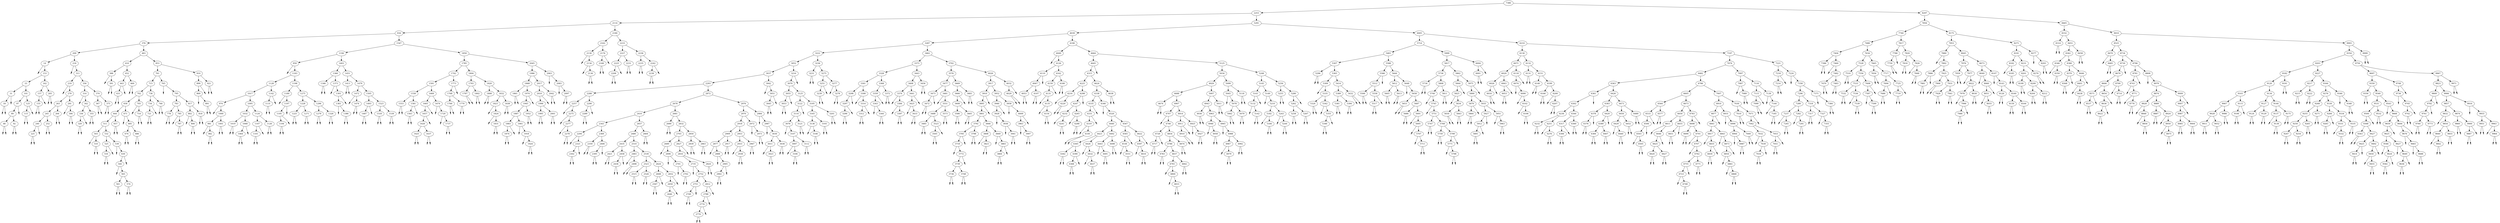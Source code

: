 digraph G {
	graph [ordering="out"];
	"7386" -> "2253"
	"7386" -> "8297"
	"2253" -> "2114"
	"2253" -> "5291"
	"2114" -> "934"
	"2114" -> "2180"
	"934" -> "376"
	"934" -> "1547"
	"376" -> "209"
	"376" -> "483"
	"209" -> "14"
	"209" -> "218"
	null0 [shape="point"]
	"14" -> null0
	"14" -> "153"
	"153" -> "33"
	"153" -> "162"
	"33" -> "31"
	"33" -> "101"
	"31" -> "18"
	null1 [shape="point"]
	"31" -> null1
	null2 [shape="point"]
	"18" -> null2
	null3 [shape="point"]
	"18" -> null3
	"101" -> "97"
	"101" -> "125"
	"97" -> "89"
	null4 [shape="point"]
	"97" -> null4
	"89" -> "48"
	"89" -> "92"
	null5 [shape="point"]
	"48" -> null5
	null6 [shape="point"]
	"48" -> null6
	null7 [shape="point"]
	"92" -> null7
	null8 [shape="point"]
	"92" -> null8
	"125" -> "115"
	null9 [shape="point"]
	"125" -> null9
	null10 [shape="point"]
	"115" -> null10
	null11 [shape="point"]
	"115" -> null11
	"162" -> "157"
	"162" -> "205"
	"157" -> "155"
	null12 [shape="point"]
	"157" -> null12
	null13 [shape="point"]
	"155" -> null13
	null14 [shape="point"]
	"155" -> null14
	null15 [shape="point"]
	"205" -> null15
	null16 [shape="point"]
	"205" -> null16
	null17 [shape="point"]
	"218" -> null17
	"218" -> "311"
	"311" -> "219"
	"311" -> "356"
	null18 [shape="point"]
	"219" -> null18
	"219" -> "279"
	"279" -> "263"
	"279" -> "291"
	"263" -> "245"
	"263" -> "264"
	"245" -> "240"
	"245" -> "252"
	"240" -> "225"
	null19 [shape="point"]
	"240" -> null19
	null20 [shape="point"]
	"225" -> null20
	null21 [shape="point"]
	"225" -> null21
	null22 [shape="point"]
	"252" -> null22
	null23 [shape="point"]
	"252" -> null23
	null24 [shape="point"]
	"264" -> null24
	null25 [shape="point"]
	"264" -> null25
	null26 [shape="point"]
	"291" -> null26
	"291" -> "306"
	null27 [shape="point"]
	"306" -> null27
	null28 [shape="point"]
	"306" -> null28
	"356" -> "314"
	"356" -> "374"
	null29 [shape="point"]
	"314" -> null29
	"314" -> "342"
	"342" -> "336"
	"342" -> "355"
	"336" -> "329"
	null30 [shape="point"]
	"336" -> null30
	null31 [shape="point"]
	"329" -> null31
	null32 [shape="point"]
	"329" -> null32
	null33 [shape="point"]
	"355" -> null33
	null34 [shape="point"]
	"355" -> null34
	"374" -> "367"
	"374" -> "375"
	null35 [shape="point"]
	"367" -> null35
	null36 [shape="point"]
	"367" -> null36
	null37 [shape="point"]
	"375" -> null37
	null38 [shape="point"]
	"375" -> null38
	"483" -> "410"
	"483" -> "853"
	"410" -> "388"
	"410" -> "452"
	null39 [shape="point"]
	"388" -> null39
	"388" -> "391"
	null40 [shape="point"]
	"391" -> null40
	null41 [shape="point"]
	"391" -> null41
	"452" -> "443"
	"452" -> "469"
	"443" -> "431"
	null42 [shape="point"]
	"443" -> null42
	null43 [shape="point"]
	"431" -> null43
	null44 [shape="point"]
	"431" -> null44
	null45 [shape="point"]
	"469" -> null45
	null46 [shape="point"]
	"469" -> null46
	"853" -> "761"
	"853" -> "910"
	"761" -> "715"
	"761" -> "765"
	"715" -> "702"
	"715" -> "736"
	"702" -> "658"
	"702" -> "705"
	"658" -> "644"
	"658" -> "671"
	"644" -> "511"
	"644" -> "657"
	"511" -> "503"
	"511" -> "532"
	null47 [shape="point"]
	"503" -> null47
	"503" -> "510"
	null48 [shape="point"]
	"510" -> null48
	null49 [shape="point"]
	"510" -> null49
	"532" -> "525"
	"532" -> "539"
	"525" -> "516"
	null50 [shape="point"]
	"525" -> null50
	null51 [shape="point"]
	"516" -> null51
	null52 [shape="point"]
	"516" -> null52
	null53 [shape="point"]
	"539" -> null53
	"539" -> "630"
	"630" -> "544"
	null54 [shape="point"]
	"630" -> null54
	null55 [shape="point"]
	"544" -> null55
	"544" -> "565"
	"565" -> "561"
	"565" -> "574"
	null56 [shape="point"]
	"561" -> null56
	null57 [shape="point"]
	"561" -> null57
	null58 [shape="point"]
	"574" -> null58
	null59 [shape="point"]
	"574" -> null59
	null60 [shape="point"]
	"657" -> null60
	null61 [shape="point"]
	"657" -> null61
	null62 [shape="point"]
	"671" -> null62
	"671" -> "685"
	"685" -> "674"
	"685" -> "686"
	null63 [shape="point"]
	"674" -> null63
	null64 [shape="point"]
	"674" -> null64
	null65 [shape="point"]
	"686" -> null65
	null66 [shape="point"]
	"686" -> null66
	null67 [shape="point"]
	"705" -> null67
	"705" -> "714"
	null68 [shape="point"]
	"714" -> null68
	null69 [shape="point"]
	"714" -> null69
	"736" -> "734"
	"736" -> "746"
	"734" -> "721"
	null70 [shape="point"]
	"734" -> null70
	null71 [shape="point"]
	"721" -> null71
	null72 [shape="point"]
	"721" -> null72
	null73 [shape="point"]
	"746" -> null73
	null74 [shape="point"]
	"746" -> null74
	null75 [shape="point"]
	"765" -> null75
	"765" -> "795"
	"795" -> "783"
	"795" -> "817"
	"783" -> "778"
	"783" -> "785"
	null76 [shape="point"]
	"778" -> null76
	null77 [shape="point"]
	"778" -> null77
	null78 [shape="point"]
	"785" -> null78
	"785" -> "787"
	null79 [shape="point"]
	"787" -> null79
	null80 [shape="point"]
	"787" -> null80
	"817" -> "802"
	"817" -> "818"
	null81 [shape="point"]
	"802" -> null81
	"802" -> "806"
	null82 [shape="point"]
	"806" -> null82
	null83 [shape="point"]
	"806" -> null83
	null84 [shape="point"]
	"818" -> null84
	null85 [shape="point"]
	"818" -> null85
	"910" -> "899"
	"910" -> "921"
	"899" -> "869"
	null86 [shape="point"]
	"899" -> null86
	null87 [shape="point"]
	"869" -> null87
	"869" -> "891"
	null88 [shape="point"]
	"891" -> null88
	null89 [shape="point"]
	"891" -> null89
	null90 [shape="point"]
	"921" -> null90
	null91 [shape="point"]
	"921" -> null91
	"1547" -> "1336"
	"1547" -> "1850"
	"1336" -> "959"
	"1336" -> "1403"
	null92 [shape="point"]
	"959" -> null92
	"959" -> "1183"
	"1183" -> "1128"
	"1183" -> "1198"
	"1128" -> "1017"
	"1128" -> "1142"
	"1017" -> "974"
	"1017" -> "1095"
	null93 [shape="point"]
	"974" -> null93
	"974" -> "1000"
	"1000" -> "981"
	"1000" -> "1001"
	null94 [shape="point"]
	"981" -> null94
	"981" -> "982"
	null95 [shape="point"]
	"982" -> null95
	null96 [shape="point"]
	"982" -> null96
	null97 [shape="point"]
	"1001" -> null97
	null98 [shape="point"]
	"1001" -> null98
	"1095" -> "1032"
	"1095" -> "1124"
	"1032" -> "1019"
	"1032" -> "1068"
	null99 [shape="point"]
	"1019" -> null99
	null100 [shape="point"]
	"1019" -> null100
	"1068" -> "1064"
	null101 [shape="point"]
	"1068" -> null101
	null102 [shape="point"]
	"1064" -> null102
	null103 [shape="point"]
	"1064" -> null103
	"1124" -> "1107"
	"1124" -> "1126"
	"1107" -> "1101"
	null104 [shape="point"]
	"1107" -> null104
	null105 [shape="point"]
	"1101" -> null105
	null106 [shape="point"]
	"1101" -> null106
	null107 [shape="point"]
	"1126" -> null107
	null108 [shape="point"]
	"1126" -> null108
	"1142" -> "1131"
	null109 [shape="point"]
	"1142" -> null109
	null110 [shape="point"]
	"1131" -> null110
	null111 [shape="point"]
	"1131" -> null111
	"1198" -> "1189"
	"1198" -> "1275"
	null112 [shape="point"]
	"1189" -> null112
	"1189" -> "1197"
	"1197" -> "1195"
	null113 [shape="point"]
	"1197" -> null113
	"1195" -> "1194"
	null114 [shape="point"]
	"1195" -> null114
	null115 [shape="point"]
	"1194" -> null115
	null116 [shape="point"]
	"1194" -> null116
	"1275" -> "1228"
	"1275" -> "1296"
	"1228" -> "1225"
	"1228" -> "1271"
	null117 [shape="point"]
	"1225" -> null117
	null118 [shape="point"]
	"1225" -> null118
	null119 [shape="point"]
	"1271" -> null119
	null120 [shape="point"]
	"1271" -> null120
	"1296" -> "1279"
	"1296" -> "1326"
	null121 [shape="point"]
	"1279" -> null121
	null122 [shape="point"]
	"1279" -> null122
	null123 [shape="point"]
	"1326" -> null123
	null124 [shape="point"]
	"1326" -> null124
	"1403" -> "1366"
	"1403" -> "1451"
	"1366" -> "1346"
	"1366" -> "1373"
	null125 [shape="point"]
	"1346" -> null125
	null126 [shape="point"]
	"1346" -> null126
	null127 [shape="point"]
	"1373" -> null127
	"1373" -> "1393"
	"1393" -> "1383"
	null128 [shape="point"]
	"1393" -> null128
	null129 [shape="point"]
	"1383" -> null129
	"1383" -> "1386"
	null130 [shape="point"]
	"1386" -> null130
	null131 [shape="point"]
	"1386" -> null131
	"1451" -> "1413"
	"1451" -> "1479"
	null132 [shape="point"]
	"1413" -> null132
	null133 [shape="point"]
	"1413" -> null133
	"1479" -> "1472"
	"1479" -> "1505"
	null134 [shape="point"]
	"1472" -> null134
	"1472" -> "1474"
	null135 [shape="point"]
	"1474" -> null135
	null136 [shape="point"]
	"1474" -> null136
	"1505" -> "1493"
	"1505" -> "1523"
	"1493" -> "1487"
	null137 [shape="point"]
	"1493" -> null137
	null138 [shape="point"]
	"1487" -> null138
	null139 [shape="point"]
	"1487" -> null139
	"1523" -> "1518"
	"1523" -> "1539"
	null140 [shape="point"]
	"1518" -> null140
	null141 [shape="point"]
	"1518" -> null141
	null142 [shape="point"]
	"1539" -> null142
	null143 [shape="point"]
	"1539" -> null143
	"1850" -> "1785"
	"1850" -> "2045"
	"1785" -> "1742"
	"1785" -> "1804"
	"1742" -> "1591"
	"1742" -> "1773"
	"1591" -> "1558"
	"1591" -> "1669"
	"1558" -> "1553"
	"1558" -> "1581"
	null144 [shape="point"]
	"1553" -> null144
	null145 [shape="point"]
	"1553" -> null145
	"1581" -> "1563"
	null146 [shape="point"]
	"1581" -> null146
	null147 [shape="point"]
	"1563" -> null147
	null148 [shape="point"]
	"1563" -> null148
	"1669" -> "1665"
	"1669" -> "1674"
	"1665" -> "1657"
	null149 [shape="point"]
	"1665" -> null149
	"1657" -> "1626"
	null150 [shape="point"]
	"1657" -> null150
	"1626" -> "1625"
	"1626" -> "1637"
	null151 [shape="point"]
	"1625" -> null151
	null152 [shape="point"]
	"1625" -> null152
	null153 [shape="point"]
	"1637" -> null153
	null154 [shape="point"]
	"1637" -> null154
	null155 [shape="point"]
	"1674" -> null155
	"1674" -> "1720"
	null156 [shape="point"]
	"1720" -> null156
	"1720" -> "1737"
	null157 [shape="point"]
	"1737" -> null157
	null158 [shape="point"]
	"1737" -> null158
	"1773" -> "1768"
	null159 [shape="point"]
	"1773" -> null159
	"1768" -> "1766"
	"1768" -> "1770"
	null160 [shape="point"]
	"1766" -> null160
	null161 [shape="point"]
	"1766" -> null161
	null162 [shape="point"]
	"1770" -> null162
	null163 [shape="point"]
	"1770" -> null163
	"1804" -> "1793"
	"1804" -> "1820"
	"1793" -> "1787"
	"1793" -> "1802"
	null164 [shape="point"]
	"1787" -> null164
	null165 [shape="point"]
	"1787" -> null165
	null166 [shape="point"]
	"1802" -> null166
	null167 [shape="point"]
	"1802" -> null167
	"1820" -> "1808"
	"1820" -> "1832"
	null168 [shape="point"]
	"1808" -> null168
	null169 [shape="point"]
	"1808" -> null169
	"1832" -> "1823"
	"1832" -> "1838"
	null170 [shape="point"]
	"1823" -> null170
	"1823" -> "1824"
	null171 [shape="point"]
	"1824" -> null171
	"1824" -> "1831"
	null172 [shape="point"]
	"1831" -> null172
	null173 [shape="point"]
	"1831" -> null173
	null174 [shape="point"]
	"1838" -> null174
	null175 [shape="point"]
	"1838" -> null175
	"2045" -> "1986"
	"2045" -> "2063"
	"1986" -> "1868"
	"1986" -> "2017"
	"1868" -> "1861"
	"1868" -> "1974"
	null176 [shape="point"]
	"1861" -> null176
	null177 [shape="point"]
	"1861" -> null177
	"1974" -> "1945"
	null178 [shape="point"]
	"1974" -> null178
	"1945" -> "1887"
	"1945" -> "1952"
	"1887" -> "1883"
	"1887" -> "1901"
	"1883" -> "1874"
	null179 [shape="point"]
	"1883" -> null179
	null180 [shape="point"]
	"1874" -> null180
	null181 [shape="point"]
	"1874" -> null181
	null182 [shape="point"]
	"1901" -> null182
	"1901" -> "1918"
	null183 [shape="point"]
	"1918" -> null183
	"1918" -> "1924"
	null184 [shape="point"]
	"1924" -> null184
	null185 [shape="point"]
	"1924" -> null185
	null186 [shape="point"]
	"1952" -> null186
	null187 [shape="point"]
	"1952" -> null187
	"2017" -> "2010"
	"2017" -> "2042"
	"2010" -> "1996"
	null188 [shape="point"]
	"2010" -> null188
	"1996" -> "1995"
	"1996" -> "2001"
	null189 [shape="point"]
	"1995" -> null189
	null190 [shape="point"]
	"1995" -> null190
	null191 [shape="point"]
	"2001" -> null191
	null192 [shape="point"]
	"2001" -> null192
	null193 [shape="point"]
	"2042" -> null193
	null194 [shape="point"]
	"2042" -> null194
	null195 [shape="point"]
	"2063" -> null195
	"2063" -> "2083"
	null196 [shape="point"]
	"2083" -> null196
	"2083" -> "2097"
	null197 [shape="point"]
	"2097" -> null197
	null198 [shape="point"]
	"2097" -> null198
	"2180" -> "2162"
	"2180" -> "2233"
	"2162" -> "2130"
	"2162" -> "2176"
	null199 [shape="point"]
	"2130" -> null199
	"2130" -> "2134"
	null200 [shape="point"]
	"2134" -> null200
	"2134" -> "2136"
	null201 [shape="point"]
	"2136" -> null201
	null202 [shape="point"]
	"2136" -> null202
	"2176" -> "2168"
	null203 [shape="point"]
	"2176" -> null203
	null204 [shape="point"]
	"2168" -> null204
	null205 [shape="point"]
	"2168" -> null205
	"2233" -> "2227"
	"2233" -> "2236"
	"2227" -> "2225"
	"2227" -> "2231"
	"2225" -> "2208"
	null206 [shape="point"]
	"2225" -> null206
	null207 [shape="point"]
	"2208" -> null207
	null208 [shape="point"]
	"2208" -> null208
	null209 [shape="point"]
	"2231" -> null209
	null210 [shape="point"]
	"2231" -> null210
	"2236" -> "2235"
	"2236" -> "2242"
	null211 [shape="point"]
	"2235" -> null211
	null212 [shape="point"]
	"2235" -> null212
	"2242" -> "2238"
	null213 [shape="point"]
	"2242" -> null213
	null214 [shape="point"]
	"2238" -> null214
	null215 [shape="point"]
	"2238" -> null215
	"5291" -> "4039"
	"5291" -> "6005"
	"4039" -> "3287"
	"4039" -> "4190"
	"3287" -> "3222"
	"3287" -> "3462"
	"3222" -> "3052"
	"3222" -> "3236"
	"3052" -> "3037"
	"3052" -> "3216"
	"3037" -> "2293"
	"3037" -> "3042"
	"2293" -> "2288"
	"2293" -> "2872"
	"2288" -> "2257"
	"2288" -> "2290"
	null216 [shape="point"]
	"2257" -> null216
	"2257" -> "2275"
	null217 [shape="point"]
	"2275" -> null217
	"2275" -> "2277"
	null218 [shape="point"]
	"2277" -> null218
	"2277" -> "2278"
	null219 [shape="point"]
	"2278" -> null219
	null220 [shape="point"]
	"2278" -> null220
	"2290" -> "2289"
	null221 [shape="point"]
	"2290" -> null221
	null222 [shape="point"]
	"2289" -> null222
	null223 [shape="point"]
	"2289" -> null223
	"2872" -> "2678"
	"2872" -> "2976"
	"2678" -> "2410"
	"2678" -> "2681"
	"2410" -> "2343"
	"2410" -> "2657"
	"2343" -> "2294"
	"2343" -> "2369"
	null224 [shape="point"]
	"2294" -> null224
	"2294" -> "2321"
	"2321" -> "2302"
	null225 [shape="point"]
	"2321" -> null225
	null226 [shape="point"]
	"2302" -> null226
	null227 [shape="point"]
	"2302" -> null227
	"2369" -> "2359"
	"2369" -> "2406"
	null228 [shape="point"]
	"2359" -> null228
	null229 [shape="point"]
	"2359" -> null229
	"2406" -> "2395"
	null230 [shape="point"]
	"2406" -> null230
	null231 [shape="point"]
	"2395" -> null231
	null232 [shape="point"]
	"2395" -> null232
	"2657" -> "2480"
	"2657" -> "2664"
	"2480" -> "2435"
	"2480" -> "2510"
	"2435" -> "2421"
	"2435" -> "2458"
	null233 [shape="point"]
	"2421" -> null233
	null234 [shape="point"]
	"2421" -> null234
	"2458" -> "2436"
	null235 [shape="point"]
	"2458" -> null235
	null236 [shape="point"]
	"2436" -> null236
	null237 [shape="point"]
	"2436" -> null237
	"2510" -> "2483"
	"2510" -> "2530"
	null238 [shape="point"]
	"2483" -> null238
	"2483" -> "2498"
	null239 [shape="point"]
	"2498" -> null239
	null240 [shape="point"]
	"2498" -> null240
	"2530" -> "2523"
	"2530" -> "2624"
	"2523" -> "2515"
	"2523" -> "2526"
	null241 [shape="point"]
	"2515" -> null241
	null242 [shape="point"]
	"2515" -> null242
	null243 [shape="point"]
	"2526" -> null243
	null244 [shape="point"]
	"2526" -> null244
	"2624" -> "2608"
	"2624" -> "2652"
	"2608" -> "2567"
	null245 [shape="point"]
	"2608" -> null245
	null246 [shape="point"]
	"2567" -> null246
	null247 [shape="point"]
	"2567" -> null247
	"2652" -> "2650"
	null248 [shape="point"]
	"2652" -> null248
	"2650" -> "2646"
	null249 [shape="point"]
	"2650" -> null249
	null250 [shape="point"]
	"2646" -> null250
	null251 [shape="point"]
	"2646" -> null251
	null252 [shape="point"]
	"2664" -> null252
	null253 [shape="point"]
	"2664" -> null253
	"2681" -> "2680"
	"2681" -> "2832"
	null254 [shape="point"]
	"2680" -> null254
	null255 [shape="point"]
	"2680" -> null255
	"2832" -> "2703"
	"2832" -> "2850"
	"2703" -> "2689"
	"2703" -> "2827"
	null256 [shape="point"]
	"2689" -> null256
	"2689" -> "2696"
	null257 [shape="point"]
	"2696" -> null257
	"2696" -> "2701"
	null258 [shape="point"]
	"2701" -> null258
	"2701" -> "2702"
	null259 [shape="point"]
	"2702" -> null259
	null260 [shape="point"]
	"2702" -> null260
	"2827" -> "2816"
	null261 [shape="point"]
	"2827" -> null261
	"2816" -> "2735"
	"2816" -> "2824"
	null262 [shape="point"]
	"2735" -> null262
	"2735" -> "2752"
	"2752" -> "2751"
	"2752" -> "2812"
	"2751" -> "2749"
	null263 [shape="point"]
	"2751" -> null263
	null264 [shape="point"]
	"2749" -> null264
	null265 [shape="point"]
	"2749" -> null265
	"2812" -> "2788"
	null266 [shape="point"]
	"2812" -> null266
	"2788" -> "2774"
	null267 [shape="point"]
	"2788" -> null267
	"2774" -> "2770"
	null268 [shape="point"]
	"2774" -> null268
	null269 [shape="point"]
	"2770" -> null269
	null270 [shape="point"]
	"2770" -> null270
	null271 [shape="point"]
	"2824" -> null271
	null272 [shape="point"]
	"2824" -> null272
	"2850" -> "2839"
	"2850" -> "2863"
	null273 [shape="point"]
	"2839" -> null273
	null274 [shape="point"]
	"2839" -> null274
	null275 [shape="point"]
	"2863" -> null275
	null276 [shape="point"]
	"2863" -> null276
	"2976" -> "2970"
	"2976" -> "2984"
	"2970" -> "2918"
	"2970" -> "2972"
	"2918" -> "2909"
	"2918" -> "2953"
	"2909" -> "2877"
	"2909" -> "2917"
	null277 [shape="point"]
	"2877" -> null277
	"2877" -> "2888"
	null278 [shape="point"]
	"2888" -> null278
	"2888" -> "2905"
	"2905" -> "2902"
	null279 [shape="point"]
	"2905" -> null279
	null280 [shape="point"]
	"2902" -> null280
	null281 [shape="point"]
	"2902" -> null281
	null282 [shape="point"]
	"2917" -> null282
	null283 [shape="point"]
	"2917" -> null283
	"2953" -> "2933"
	"2953" -> "2967"
	null284 [shape="point"]
	"2933" -> null284
	"2933" -> "2938"
	null285 [shape="point"]
	"2938" -> null285
	null286 [shape="point"]
	"2938" -> null286
	null287 [shape="point"]
	"2967" -> null287
	null288 [shape="point"]
	"2967" -> null288
	null289 [shape="point"]
	"2972" -> null289
	"2972" -> "2973"
	null290 [shape="point"]
	"2973" -> null290
	null291 [shape="point"]
	"2973" -> null291
	null292 [shape="point"]
	"2984" -> null292
	"2984" -> "2987"
	null293 [shape="point"]
	"2987" -> null293
	"2987" -> "3030"
	"3030" -> "3011"
	"3030" -> "3036"
	null294 [shape="point"]
	"3011" -> null294
	"3011" -> "3023"
	null295 [shape="point"]
	"3023" -> null295
	null296 [shape="point"]
	"3023" -> null296
	null297 [shape="point"]
	"3036" -> null297
	null298 [shape="point"]
	"3036" -> null298
	null299 [shape="point"]
	"3042" -> null299
	"3042" -> "3051"
	"3051" -> "3045"
	null300 [shape="point"]
	"3051" -> null300
	null301 [shape="point"]
	"3045" -> null301
	null302 [shape="point"]
	"3045" -> null302
	"3216" -> "3070"
	null303 [shape="point"]
	"3216" -> null303
	"3070" -> "3055"
	"3070" -> "3125"
	"3055" -> "3053"
	null304 [shape="point"]
	"3055" -> null304
	null305 [shape="point"]
	"3053" -> null305
	null306 [shape="point"]
	"3053" -> null306
	"3125" -> "3122"
	"3125" -> "3195"
	"3122" -> "3114"
	null307 [shape="point"]
	"3122" -> null307
	"3114" -> "3076"
	"3114" -> "3121"
	null308 [shape="point"]
	"3076" -> null308
	"3076" -> "3107"
	"3107" -> "3097"
	"3107" -> "3112"
	null309 [shape="point"]
	"3097" -> null309
	"3097" -> "3106"
	null310 [shape="point"]
	"3106" -> null310
	null311 [shape="point"]
	"3106" -> null311
	null312 [shape="point"]
	"3112" -> null312
	null313 [shape="point"]
	"3112" -> null313
	null314 [shape="point"]
	"3121" -> null314
	null315 [shape="point"]
	"3121" -> null315
	"3195" -> "3165"
	"3195" -> "3201"
	"3165" -> "3136"
	"3165" -> "3193"
	null316 [shape="point"]
	"3136" -> null316
	"3136" -> "3146"
	null317 [shape="point"]
	"3146" -> null317
	null318 [shape="point"]
	"3146" -> null318
	null319 [shape="point"]
	"3193" -> null319
	null320 [shape="point"]
	"3193" -> null320
	null321 [shape="point"]
	"3201" -> null321
	null322 [shape="point"]
	"3201" -> null322
	"3236" -> "3231"
	"3236" -> "3275"
	null323 [shape="point"]
	"3231" -> null323
	null324 [shape="point"]
	"3231" -> null324
	"3275" -> "3251"
	"3275" -> "3277"
	"3251" -> "3239"
	null325 [shape="point"]
	"3251" -> null325
	null326 [shape="point"]
	"3239" -> null326
	null327 [shape="point"]
	"3239" -> null327
	null328 [shape="point"]
	"3277" -> null328
	"3277" -> "3278"
	null329 [shape="point"]
	"3278" -> null329
	null330 [shape="point"]
	"3278" -> null330
	"3462" -> "3373"
	"3462" -> "3702"
	"3373" -> "3328"
	"3373" -> "3443"
	"3328" -> "3301"
	"3328" -> "3368"
	"3301" -> "3298"
	"3301" -> "3308"
	"3298" -> "3297"
	null331 [shape="point"]
	"3298" -> null331
	"3297" -> "3296"
	null332 [shape="point"]
	"3297" -> null332
	null333 [shape="point"]
	"3296" -> null333
	null334 [shape="point"]
	"3296" -> null334
	null335 [shape="point"]
	"3308" -> null335
	"3308" -> "3314"
	"3314" -> "3312"
	null336 [shape="point"]
	"3314" -> null336
	null337 [shape="point"]
	"3312" -> null337
	null338 [shape="point"]
	"3312" -> null338
	"3368" -> "3359"
	"3368" -> "3372"
	"3359" -> "3343"
	null339 [shape="point"]
	"3359" -> null339
	null340 [shape="point"]
	"3343" -> null340
	"3343" -> "3344"
	null341 [shape="point"]
	"3344" -> null341
	null342 [shape="point"]
	"3344" -> null342
	null343 [shape="point"]
	"3372" -> null343
	null344 [shape="point"]
	"3372" -> null344
	"3443" -> "3408"
	"3443" -> "3456"
	"3408" -> "3374"
	"3408" -> "3441"
	null345 [shape="point"]
	"3374" -> null345
	"3374" -> "3384"
	null346 [shape="point"]
	"3384" -> null346
	"3384" -> "3397"
	null347 [shape="point"]
	"3397" -> null347
	null348 [shape="point"]
	"3397" -> null348
	"3441" -> "3425"
	null349 [shape="point"]
	"3441" -> null349
	null350 [shape="point"]
	"3425" -> null350
	"3425" -> "3433"
	null351 [shape="point"]
	"3433" -> null351
	null352 [shape="point"]
	"3433" -> null352
	null353 [shape="point"]
	"3456" -> null353
	null354 [shape="point"]
	"3456" -> null354
	"3702" -> "3576"
	"3702" -> "4026"
	"3576" -> "3477"
	"3576" -> "3669"
	"3477" -> "3473"
	"3477" -> "3481"
	"3473" -> "3472"
	null355 [shape="point"]
	"3473" -> null355
	null356 [shape="point"]
	"3472" -> null356
	null357 [shape="point"]
	"3472" -> null357
	null358 [shape="point"]
	"3481" -> null358
	"3481" -> "3551"
	"3551" -> "3488"
	"3551" -> "3573"
	"3488" -> "3485"
	"3488" -> "3523"
	null359 [shape="point"]
	"3485" -> null359
	null360 [shape="point"]
	"3485" -> null360
	"3523" -> "3505"
	null361 [shape="point"]
	"3523" -> null361
	null362 [shape="point"]
	"3505" -> null362
	null363 [shape="point"]
	"3505" -> null363
	null364 [shape="point"]
	"3573" -> null364
	null365 [shape="point"]
	"3573" -> null365
	"3669" -> "3666"
	"3669" -> "3683"
	"3666" -> "3608"
	null366 [shape="point"]
	"3666" -> null366
	"3608" -> "3586"
	"3608" -> "3665"
	null367 [shape="point"]
	"3586" -> null367
	null368 [shape="point"]
	"3586" -> null368
	null369 [shape="point"]
	"3665" -> null369
	null370 [shape="point"]
	"3665" -> null370
	null371 [shape="point"]
	"3683" -> null371
	null372 [shape="point"]
	"3683" -> null372
	"4026" -> "3917"
	"4026" -> "4032"
	"3917" -> "3910"
	"3917" -> "3952"
	"3910" -> "3895"
	null373 [shape="point"]
	"3910" -> null373
	"3895" -> "3801"
	null374 [shape="point"]
	"3895" -> null374
	"3801" -> "3792"
	"3801" -> "3846"
	"3792" -> "3785"
	"3792" -> "3798"
	"3785" -> "3718"
	null375 [shape="point"]
	"3785" -> null375
	null376 [shape="point"]
	"3718" -> null376
	"3718" -> "3772"
	"3772" -> "3739"
	null377 [shape="point"]
	"3772" -> null377
	"3739" -> "3736"
	"3739" -> "3748"
	null378 [shape="point"]
	"3736" -> null378
	null379 [shape="point"]
	"3736" -> null379
	null380 [shape="point"]
	"3748" -> null380
	null381 [shape="point"]
	"3748" -> null381
	null382 [shape="point"]
	"3798" -> null382
	null383 [shape="point"]
	"3798" -> null383
	"3846" -> "3808"
	"3846" -> "3849"
	null384 [shape="point"]
	"3808" -> null384
	"3808" -> "3823"
	null385 [shape="point"]
	"3823" -> null385
	null386 [shape="point"]
	"3823" -> null386
	null387 [shape="point"]
	"3849" -> null387
	"3849" -> "3883"
	"3883" -> "3864"
	null388 [shape="point"]
	"3883" -> null388
	null389 [shape="point"]
	"3864" -> null389
	null390 [shape="point"]
	"3864" -> null390
	"3952" -> "3946"
	"3952" -> "3958"
	"3946" -> "3928"
	null391 [shape="point"]
	"3946" -> null391
	null392 [shape="point"]
	"3928" -> null392
	"3928" -> "3936"
	null393 [shape="point"]
	"3936" -> null393
	"3936" -> "3941"
	null394 [shape="point"]
	"3941" -> null394
	null395 [shape="point"]
	"3941" -> null395
	null396 [shape="point"]
	"3958" -> null396
	"3958" -> "4009"
	"4009" -> "3963"
	null397 [shape="point"]
	"4009" -> null397
	null398 [shape="point"]
	"3963" -> null398
	"3963" -> "3997"
	null399 [shape="point"]
	"3997" -> null399
	null400 [shape="point"]
	"3997" -> null400
	"4032" -> "4029"
	null401 [shape="point"]
	"4032" -> null401
	null402 [shape="point"]
	"4029" -> null402
	null403 [shape="point"]
	"4029" -> null403
	"4190" -> "4049"
	"4190" -> "4664"
	null404 [shape="point"]
	"4049" -> null404
	"4049" -> "4126"
	"4126" -> "4110"
	"4126" -> "4162"
	"4110" -> "4067"
	null405 [shape="point"]
	"4110" -> null405
	"4067" -> "4053"
	"4067" -> "4107"
	null406 [shape="point"]
	"4053" -> null406
	null407 [shape="point"]
	"4053" -> null407
	null408 [shape="point"]
	"4107" -> null408
	null409 [shape="point"]
	"4107" -> null409
	"4162" -> "4159"
	"4162" -> "4180"
	"4159" -> "4131"
	null410 [shape="point"]
	"4159" -> null410
	null411 [shape="point"]
	"4131" -> null411
	"4131" -> "4135"
	null412 [shape="point"]
	"4135" -> null412
	"4135" -> "4154"
	null413 [shape="point"]
	"4154" -> null413
	null414 [shape="point"]
	"4154" -> null414
	null415 [shape="point"]
	"4180" -> null415
	null416 [shape="point"]
	"4180" -> null416
	"4664" -> "4645"
	"4664" -> "5125"
	"4645" -> "4315"
	null417 [shape="point"]
	"4645" -> null417
	"4315" -> "4225"
	"4315" -> "4624"
	"4225" -> "4216"
	"4225" -> "4298"
	null418 [shape="point"]
	"4216" -> null418
	"4216" -> "4220"
	null419 [shape="point"]
	"4220" -> null419
	null420 [shape="point"]
	"4220" -> null420
	"4298" -> "4247"
	null421 [shape="point"]
	"4298" -> null421
	"4247" -> "4232"
	"4247" -> "4265"
	null422 [shape="point"]
	"4232" -> null422
	"4232" -> "4241"
	null423 [shape="point"]
	"4241" -> null423
	null424 [shape="point"]
	"4241" -> null424
	null425 [shape="point"]
	"4265" -> null425
	"4265" -> "4288"
	null426 [shape="point"]
	"4288" -> null426
	null427 [shape="point"]
	"4288" -> null427
	"4624" -> "4338"
	"4624" -> "4638"
	"4338" -> "4335"
	"4338" -> "4346"
	"4335" -> "4331"
	null428 [shape="point"]
	"4335" -> null428
	"4331" -> "4319"
	null429 [shape="point"]
	"4331" -> null429
	null430 [shape="point"]
	"4319" -> null430
	"4319" -> "4330"
	null431 [shape="point"]
	"4330" -> null431
	null432 [shape="point"]
	"4330" -> null432
	null433 [shape="point"]
	"4346" -> null433
	"4346" -> "4520"
	"4520" -> "4440"
	"4520" -> "4567"
	"4440" -> "4423"
	"4440" -> "4492"
	"4423" -> "4365"
	"4423" -> "4426"
	"4365" -> "4362"
	"4365" -> "4390"
	null434 [shape="point"]
	"4362" -> null434
	null435 [shape="point"]
	"4362" -> null435
	"4390" -> "4368"
	null436 [shape="point"]
	"4390" -> null436
	null437 [shape="point"]
	"4368" -> null437
	null438 [shape="point"]
	"4368" -> null438
	null439 [shape="point"]
	"4426" -> null439
	"4426" -> "4432"
	null440 [shape="point"]
	"4432" -> null440
	"4432" -> "4437"
	null441 [shape="point"]
	"4437" -> null441
	null442 [shape="point"]
	"4437" -> null442
	"4492" -> "4443"
	"4492" -> "4498"
	null443 [shape="point"]
	"4443" -> null443
	"4443" -> "4491"
	null444 [shape="point"]
	"4491" -> null444
	null445 [shape="point"]
	"4491" -> null445
	null446 [shape="point"]
	"4498" -> null446
	null447 [shape="point"]
	"4498" -> null447
	"4567" -> "4565"
	"4567" -> "4622"
	"4565" -> "4538"
	null448 [shape="point"]
	"4565" -> null448
	null449 [shape="point"]
	"4538" -> null449
	"4538" -> "4551"
	null450 [shape="point"]
	"4551" -> null450
	null451 [shape="point"]
	"4551" -> null451
	"4622" -> "4597"
	null452 [shape="point"]
	"4622" -> null452
	null453 [shape="point"]
	"4597" -> null453
	"4597" -> "4616"
	null454 [shape="point"]
	"4616" -> null454
	null455 [shape="point"]
	"4616" -> null455
	null456 [shape="point"]
	"4638" -> null456
	null457 [shape="point"]
	"4638" -> null457
	"5125" -> "5034"
	"5125" -> "5248"
	"5034" -> "4929"
	"5034" -> "5099"
	"4929" -> "4688"
	"4929" -> "5007"
	"4688" -> "4674"
	"4688" -> "4907"
	null458 [shape="point"]
	"4674" -> null458
	null459 [shape="point"]
	"4674" -> null459
	"4907" -> "4707"
	"4907" -> "4914"
	null460 [shape="point"]
	"4707" -> null460
	"4707" -> "4746"
	"4746" -> "4726"
	"4746" -> "4854"
	"4726" -> "4717"
	null461 [shape="point"]
	"4726" -> null461
	null462 [shape="point"]
	"4717" -> null462
	null463 [shape="point"]
	"4717" -> null463
	"4854" -> "4786"
	"4854" -> "4874"
	"4786" -> "4783"
	"4786" -> "4837"
	null464 [shape="point"]
	"4783" -> null464
	null465 [shape="point"]
	"4783" -> null465
	"4837" -> "4793"
	"4837" -> "4842"
	null466 [shape="point"]
	"4793" -> null466
	"4793" -> "4800"
	null467 [shape="point"]
	"4800" -> null467
	"4800" -> "4833"
	null468 [shape="point"]
	"4833" -> null468
	null469 [shape="point"]
	"4833" -> null469
	null470 [shape="point"]
	"4842" -> null470
	null471 [shape="point"]
	"4842" -> null471
	null472 [shape="point"]
	"4874" -> null472
	null473 [shape="point"]
	"4874" -> null473
	"4914" -> "4911"
	"4914" -> "4925"
	"4911" -> "4910"
	null474 [shape="point"]
	"4911" -> null474
	null475 [shape="point"]
	"4910" -> null475
	null476 [shape="point"]
	"4910" -> null476
	null477 [shape="point"]
	"4925" -> null477
	"4925" -> "4927"
	null478 [shape="point"]
	"4927" -> null478
	null479 [shape="point"]
	"4927" -> null479
	"5007" -> "4943"
	"5007" -> "5011"
	"4943" -> "4936"
	"4943" -> "4963"
	null480 [shape="point"]
	"4936" -> null480
	null481 [shape="point"]
	"4936" -> null481
	"4963" -> "4946"
	"4963" -> "4965"
	null482 [shape="point"]
	"4946" -> null482
	"4946" -> "4958"
	null483 [shape="point"]
	"4958" -> null483
	null484 [shape="point"]
	"4958" -> null484
	null485 [shape="point"]
	"4965" -> null485
	"4965" -> "4988"
	"4988" -> "4967"
	"4988" -> "4992"
	null486 [shape="point"]
	"4967" -> null486
	"4967" -> "4979"
	null487 [shape="point"]
	"4979" -> null487
	null488 [shape="point"]
	"4979" -> null488
	null489 [shape="point"]
	"4992" -> null489
	null490 [shape="point"]
	"4992" -> null490
	null491 [shape="point"]
	"5011" -> null491
	null492 [shape="point"]
	"5011" -> null492
	"5099" -> "5045"
	"5099" -> "5118"
	null493 [shape="point"]
	"5045" -> null493
	"5045" -> "5078"
	"5078" -> "5062"
	"5078" -> "5079"
	null494 [shape="point"]
	"5062" -> null494
	null495 [shape="point"]
	"5062" -> null495
	null496 [shape="point"]
	"5079" -> null496
	null497 [shape="point"]
	"5079" -> null497
	null498 [shape="point"]
	"5118" -> null498
	null499 [shape="point"]
	"5118" -> null499
	"5248" -> "5145"
	"5248" -> "5256"
	"5145" -> "5143"
	"5145" -> "5149"
	"5143" -> "5132"
	null500 [shape="point"]
	"5143" -> null500
	null501 [shape="point"]
	"5132" -> null501
	"5132" -> "5142"
	null502 [shape="point"]
	"5142" -> null502
	null503 [shape="point"]
	"5142" -> null503
	null504 [shape="point"]
	"5149" -> null504
	"5149" -> "5210"
	"5210" -> "5182"
	"5210" -> "5243"
	null505 [shape="point"]
	"5182" -> null505
	"5182" -> "5184"
	null506 [shape="point"]
	"5184" -> null506
	null507 [shape="point"]
	"5184" -> null507
	null508 [shape="point"]
	"5243" -> null508
	"5243" -> "5244"
	null509 [shape="point"]
	"5244" -> null509
	null510 [shape="point"]
	"5244" -> null510
	"5256" -> "5255"
	"5256" -> "5280"
	null511 [shape="point"]
	"5255" -> null511
	null512 [shape="point"]
	"5255" -> null512
	"5280" -> "5262"
	null513 [shape="point"]
	"5280" -> null513
	"5262" -> "5258"
	"5262" -> "5267"
	null514 [shape="point"]
	"5258" -> null514
	null515 [shape="point"]
	"5258" -> null515
	null516 [shape="point"]
	"5267" -> null516
	null517 [shape="point"]
	"5267" -> null517
	"6005" -> "5714"
	"6005" -> "6210"
	"5714" -> "5483"
	"5714" -> "5999"
	"5483" -> "5307"
	"5483" -> "5588"
	"5307" -> "5296"
	"5307" -> "5365"
	null518 [shape="point"]
	"5296" -> null518
	null519 [shape="point"]
	"5296" -> null519
	"5365" -> "5309"
	"5365" -> "5414"
	null520 [shape="point"]
	"5309" -> null520
	"5309" -> "5335"
	"5335" -> "5324"
	"5335" -> "5342"
	null521 [shape="point"]
	"5324" -> null521
	null522 [shape="point"]
	"5324" -> null522
	null523 [shape="point"]
	"5342" -> null523
	"5342" -> "5355"
	"5355" -> "5346"
	null524 [shape="point"]
	"5355" -> null524
	null525 [shape="point"]
	"5346" -> null525
	null526 [shape="point"]
	"5346" -> null526
	"5414" -> "5389"
	"5414" -> "5432"
	"5389" -> "5381"
	"5389" -> "5394"
	null527 [shape="point"]
	"5381" -> null527
	null528 [shape="point"]
	"5381" -> null528
	null529 [shape="point"]
	"5394" -> null529
	null530 [shape="point"]
	"5394" -> null530
	null531 [shape="point"]
	"5432" -> null531
	null532 [shape="point"]
	"5432" -> null532
	"5588" -> "5586"
	"5588" -> "5644"
	"5586" -> "5512"
	null533 [shape="point"]
	"5586" -> null533
	"5512" -> "5506"
	"5512" -> "5558"
	null534 [shape="point"]
	"5506" -> null534
	null535 [shape="point"]
	"5506" -> null535
	"5558" -> "5517"
	null536 [shape="point"]
	"5558" -> null536
	null537 [shape="point"]
	"5517" -> null537
	null538 [shape="point"]
	"5517" -> null538
	"5644" -> "5612"
	"5644" -> "5648"
	"5612" -> "5605"
	"5612" -> "5613"
	null539 [shape="point"]
	"5605" -> null539
	null540 [shape="point"]
	"5605" -> null540
	null541 [shape="point"]
	"5613" -> null541
	null542 [shape="point"]
	"5613" -> null542
	null543 [shape="point"]
	"5648" -> null543
	"5648" -> "5658"
	"5658" -> "5653"
	"5658" -> "5687"
	null544 [shape="point"]
	"5653" -> null544
	null545 [shape="point"]
	"5653" -> null545
	"5687" -> "5686"
	"5687" -> "5691"
	null546 [shape="point"]
	"5686" -> null546
	null547 [shape="point"]
	"5686" -> null547
	null548 [shape="point"]
	"5691" -> null548
	"5691" -> "5695"
	null549 [shape="point"]
	"5695" -> null549
	"5695" -> "5707"
	null550 [shape="point"]
	"5707" -> null550
	"5707" -> "5711"
	null551 [shape="point"]
	"5711" -> null551
	null552 [shape="point"]
	"5711" -> null552
	"5999" -> "5817"
	"5999" -> "6004"
	"5817" -> "5736"
	"5817" -> "5862"
	"5736" -> "5734"
	"5736" -> "5808"
	null553 [shape="point"]
	"5734" -> null553
	null554 [shape="point"]
	"5734" -> null554
	"5808" -> "5740"
	"5808" -> "5811"
	null555 [shape="point"]
	"5740" -> null555
	"5740" -> "5745"
	null556 [shape="point"]
	"5745" -> null556
	"5745" -> "5751"
	"5751" -> "5747"
	"5751" -> "5768"
	null557 [shape="point"]
	"5747" -> null557
	null558 [shape="point"]
	"5747" -> null558
	"5768" -> "5759"
	"5768" -> "5799"
	null559 [shape="point"]
	"5759" -> null559
	null560 [shape="point"]
	"5759" -> null560
	"5799" -> "5771"
	null561 [shape="point"]
	"5799" -> null561
	null562 [shape="point"]
	"5771" -> null562
	"5771" -> "5798"
	null563 [shape="point"]
	"5798" -> null563
	null564 [shape="point"]
	"5798" -> null564
	null565 [shape="point"]
	"5811" -> null565
	null566 [shape="point"]
	"5811" -> null566
	"5862" -> "5844"
	"5862" -> "5975"
	"5844" -> "5825"
	null567 [shape="point"]
	"5844" -> null567
	null568 [shape="point"]
	"5825" -> null568
	"5825" -> "5834"
	"5834" -> "5830"
	"5834" -> "5843"
	null569 [shape="point"]
	"5830" -> null569
	null570 [shape="point"]
	"5830" -> null570
	null571 [shape="point"]
	"5843" -> null571
	null572 [shape="point"]
	"5843" -> null572
	"5975" -> "5890"
	null573 [shape="point"]
	"5975" -> null573
	"5890" -> "5879"
	"5890" -> "5935"
	"5879" -> "5864"
	null574 [shape="point"]
	"5879" -> null574
	null575 [shape="point"]
	"5864" -> null575
	null576 [shape="point"]
	"5864" -> null576
	"5935" -> "5927"
	"5935" -> "5951"
	"5927" -> "5912"
	null577 [shape="point"]
	"5927" -> null577
	"5912" -> "5891"
	null578 [shape="point"]
	"5912" -> null578
	null579 [shape="point"]
	"5891" -> null579
	null580 [shape="point"]
	"5891" -> null580
	null581 [shape="point"]
	"5951" -> null581
	"5951" -> "5963"
	null582 [shape="point"]
	"5963" -> null582
	null583 [shape="point"]
	"5963" -> null583
	"6004" -> "6001"
	null584 [shape="point"]
	"6004" -> null584
	null585 [shape="point"]
	"6001" -> null585
	null586 [shape="point"]
	"6001" -> null586
	"6210" -> "6130"
	"6210" -> "7197"
	"6130" -> "6071"
	"6130" -> "6132"
	"6071" -> "6029"
	"6071" -> "6118"
	"6029" -> "6026"
	"6029" -> "6063"
	"6026" -> "6016"
	null587 [shape="point"]
	"6026" -> null587
	null588 [shape="point"]
	"6016" -> null588
	null589 [shape="point"]
	"6016" -> null589
	"6063" -> "6053"
	null590 [shape="point"]
	"6063" -> null590
	null591 [shape="point"]
	"6053" -> null591
	null592 [shape="point"]
	"6053" -> null592
	"6118" -> "6074"
	null593 [shape="point"]
	"6118" -> null593
	null594 [shape="point"]
	"6074" -> null594
	"6074" -> "6090"
	null595 [shape="point"]
	"6090" -> null595
	"6090" -> "6102"
	null596 [shape="point"]
	"6102" -> null596
	"6102" -> "6106"
	null597 [shape="point"]
	"6106" -> null597
	null598 [shape="point"]
	"6106" -> null598
	"6132" -> "6131"
	"6132" -> "6151"
	null599 [shape="point"]
	"6131" -> null599
	null600 [shape="point"]
	"6131" -> null600
	"6151" -> "6140"
	"6151" -> "6199"
	null601 [shape="point"]
	"6140" -> null601
	null602 [shape="point"]
	"6140" -> null602
	"6199" -> "6166"
	"6199" -> "6200"
	null603 [shape="point"]
	"6166" -> null603
	null604 [shape="point"]
	"6166" -> null604
	null605 [shape="point"]
	"6200" -> null605
	"6200" -> "6207"
	null606 [shape="point"]
	"6207" -> null606
	null607 [shape="point"]
	"6207" -> null607
	"7197" -> "7074"
	"7197" -> "7221"
	"7074" -> "6482"
	"7074" -> "7097"
	"6482" -> "6363"
	"6482" -> "6786"
	"6363" -> "6361"
	"6363" -> "6426"
	"6361" -> "6302"
	null608 [shape="point"]
	"6361" -> null608
	"6302" -> "6236"
	"6302" -> "6344"
	"6236" -> "6232"
	"6236" -> "6251"
	null609 [shape="point"]
	"6232" -> null609
	null610 [shape="point"]
	"6232" -> null610
	null611 [shape="point"]
	"6251" -> null611
	"6251" -> "6276"
	null612 [shape="point"]
	"6276" -> null612
	null613 [shape="point"]
	"6276" -> null613
	"6344" -> "6317"
	"6344" -> "6360"
	"6317" -> "6306"
	null614 [shape="point"]
	"6317" -> null614
	null615 [shape="point"]
	"6306" -> null615
	null616 [shape="point"]
	"6306" -> null616
	null617 [shape="point"]
	"6360" -> null617
	null618 [shape="point"]
	"6360" -> null618
	"6426" -> "6383"
	"6426" -> "6473"
	"6383" -> "6378"
	"6383" -> "6420"
	"6378" -> "6376"
	null619 [shape="point"]
	"6378" -> null619
	null620 [shape="point"]
	"6376" -> null620
	null621 [shape="point"]
	"6376" -> null621
	"6420" -> "6389"
	null622 [shape="point"]
	"6420" -> null622
	"6389" -> "6384"
	"6389" -> "6407"
	null623 [shape="point"]
	"6384" -> null623
	null624 [shape="point"]
	"6384" -> null624
	null625 [shape="point"]
	"6407" -> null625
	null626 [shape="point"]
	"6407" -> null626
	"6473" -> "6450"
	"6473" -> "6480"
	"6450" -> "6429"
	"6450" -> "6452"
	null627 [shape="point"]
	"6429" -> null627
	"6429" -> "6440"
	null628 [shape="point"]
	"6440" -> null628
	null629 [shape="point"]
	"6440" -> null629
	null630 [shape="point"]
	"6452" -> null630
	null631 [shape="point"]
	"6452" -> null631
	null632 [shape="point"]
	"6480" -> null632
	null633 [shape="point"]
	"6480" -> null633
	"6786" -> "6605"
	"6786" -> "7007"
	"6605" -> "6564"
	"6605" -> "6673"
	"6564" -> "6533"
	"6564" -> "6577"
	"6533" -> "6506"
	null634 [shape="point"]
	"6533" -> null634
	"6506" -> "6503"
	null635 [shape="point"]
	"6506" -> null635
	null636 [shape="point"]
	"6503" -> null636
	"6503" -> "6505"
	null637 [shape="point"]
	"6505" -> null637
	null638 [shape="point"]
	"6505" -> null638
	null639 [shape="point"]
	"6577" -> null639
	null640 [shape="point"]
	"6577" -> null640
	"6673" -> "6650"
	"6673" -> "6783"
	"6650" -> "6611"
	"6650" -> "6655"
	null641 [shape="point"]
	"6611" -> null641
	"6611" -> "6646"
	"6646" -> "6625"
	null642 [shape="point"]
	"6646" -> null642
	"6625" -> "6620"
	"6625" -> "6627"
	null643 [shape="point"]
	"6620" -> null643
	null644 [shape="point"]
	"6620" -> null644
	null645 [shape="point"]
	"6627" -> null645
	null646 [shape="point"]
	"6627" -> null646
	"6655" -> "6651"
	null647 [shape="point"]
	"6655" -> null647
	null648 [shape="point"]
	"6651" -> null648
	null649 [shape="point"]
	"6651" -> null649
	"6783" -> "6698"
	null650 [shape="point"]
	"6783" -> null650
	"6698" -> "6690"
	"6698" -> "6701"
	null651 [shape="point"]
	"6690" -> null651
	null652 [shape="point"]
	"6690" -> null652
	null653 [shape="point"]
	"6701" -> null653
	"6701" -> "6707"
	null654 [shape="point"]
	"6707" -> null654
	"6707" -> "6762"
	"6762" -> "6755"
	"6762" -> "6771"
	"6755" -> "6723"
	null655 [shape="point"]
	"6755" -> null655
	null656 [shape="point"]
	"6723" -> null656
	"6723" -> "6748"
	null657 [shape="point"]
	"6748" -> null657
	null658 [shape="point"]
	"6748" -> null658
	null659 [shape="point"]
	"6771" -> null659
	null660 [shape="point"]
	"6771" -> null660
	"7007" -> "6910"
	"7007" -> "7030"
	"6910" -> "6877"
	"6910" -> "6931"
	"6877" -> "6841"
	null661 [shape="point"]
	"6877" -> null661
	"6841" -> "6817"
	"6841" -> "6843"
	null662 [shape="point"]
	"6817" -> null662
	"6817" -> "6835"
	"6835" -> "6830"
	null663 [shape="point"]
	"6835" -> null663
	null664 [shape="point"]
	"6830" -> null664
	null665 [shape="point"]
	"6830" -> null665
	null666 [shape="point"]
	"6843" -> null666
	"6843" -> "6873"
	"6873" -> "6854"
	null667 [shape="point"]
	"6873" -> null667
	null668 [shape="point"]
	"6854" -> null668
	"6854" -> "6861"
	null669 [shape="point"]
	"6861" -> null669
	"6861" -> "6868"
	null670 [shape="point"]
	"6868" -> null670
	null671 [shape="point"]
	"6868" -> null671
	null672 [shape="point"]
	"6931" -> null672
	"6931" -> "6996"
	"6996" -> "6944"
	"6996" -> "7000"
	null673 [shape="point"]
	"6944" -> null673
	"6944" -> "6987"
	null674 [shape="point"]
	"6987" -> null674
	null675 [shape="point"]
	"6987" -> null675
	null676 [shape="point"]
	"7000" -> null676
	null677 [shape="point"]
	"7000" -> null677
	"7030" -> "7010"
	"7030" -> "7071"
	null678 [shape="point"]
	"7010" -> null678
	null679 [shape="point"]
	"7010" -> null679
	"7071" -> "7042"
	null680 [shape="point"]
	"7071" -> null680
	"7042" -> "7032"
	"7042" -> "7053"
	null681 [shape="point"]
	"7032" -> null681
	"7032" -> "7039"
	"7039" -> "7034"
	null682 [shape="point"]
	"7039" -> null682
	null683 [shape="point"]
	"7034" -> null683
	null684 [shape="point"]
	"7034" -> null684
	"7053" -> "7051"
	null685 [shape="point"]
	"7053" -> null685
	null686 [shape="point"]
	"7051" -> null686
	null687 [shape="point"]
	"7051" -> null687
	"7097" -> "7087"
	"7097" -> "7116"
	null688 [shape="point"]
	"7087" -> null688
	"7087" -> "7089"
	null689 [shape="point"]
	"7089" -> null689
	null690 [shape="point"]
	"7089" -> null690
	"7116" -> "7115"
	"7116" -> "7139"
	"7115" -> "7099"
	null691 [shape="point"]
	"7115" -> null691
	null692 [shape="point"]
	"7099" -> null692
	null693 [shape="point"]
	"7099" -> null693
	null694 [shape="point"]
	"7139" -> null694
	"7139" -> "7144"
	null695 [shape="point"]
	"7144" -> null695
	"7144" -> "7185"
	null696 [shape="point"]
	"7185" -> null696
	null697 [shape="point"]
	"7185" -> null697
	"7221" -> "7218"
	"7221" -> "7224"
	"7218" -> "7214"
	null698 [shape="point"]
	"7218" -> null698
	null699 [shape="point"]
	"7214" -> null699
	null700 [shape="point"]
	"7214" -> null700
	null701 [shape="point"]
	"7224" -> null701
	"7224" -> "7358"
	"7358" -> "7296"
	"7358" -> "7371"
	"7296" -> "7280"
	"7296" -> "7318"
	"7280" -> "7237"
	"7280" -> "7282"
	null702 [shape="point"]
	"7237" -> null702
	"7237" -> "7245"
	null703 [shape="point"]
	"7245" -> null703
	null704 [shape="point"]
	"7245" -> null704
	null705 [shape="point"]
	"7282" -> null705
	"7282" -> "7291"
	null706 [shape="point"]
	"7291" -> null706
	null707 [shape="point"]
	"7291" -> null707
	"7318" -> "7317"
	"7318" -> "7327"
	null708 [shape="point"]
	"7317" -> null708
	null709 [shape="point"]
	"7317" -> null709
	null710 [shape="point"]
	"7327" -> null710
	"7327" -> "7355"
	null711 [shape="point"]
	"7355" -> null711
	null712 [shape="point"]
	"7355" -> null712
	null713 [shape="point"]
	"7371" -> null713
	"7371" -> "7384"
	null714 [shape="point"]
	"7384" -> null714
	null715 [shape="point"]
	"7384" -> null715
	"8297" -> "7856"
	"8297" -> "8465"
	"7856" -> "7740"
	"7856" -> "8175"
	"7740" -> "7488"
	"7740" -> "7817"
	"7488" -> "7404"
	"7488" -> "7634"
	"7404" -> "7396"
	"7404" -> "7460"
	null716 [shape="point"]
	"7396" -> null716
	null717 [shape="point"]
	"7396" -> null717
	null718 [shape="point"]
	"7460" -> null718
	"7460" -> "7482"
	"7482" -> "7470"
	"7482" -> "7483"
	null719 [shape="point"]
	"7470" -> null719
	null720 [shape="point"]
	"7470" -> null720
	null721 [shape="point"]
	"7483" -> null721
	null722 [shape="point"]
	"7483" -> null722
	"7634" -> "7528"
	"7634" -> "7665"
	"7528" -> "7510"
	"7528" -> "7556"
	null723 [shape="point"]
	"7510" -> null723
	null724 [shape="point"]
	"7510" -> null724
	"7556" -> "7533"
	"7556" -> "7608"
	"7533" -> "7532"
	"7533" -> "7536"
	null725 [shape="point"]
	"7532" -> null725
	null726 [shape="point"]
	"7532" -> null726
	null727 [shape="point"]
	"7536" -> null727
	"7536" -> "7539"
	null728 [shape="point"]
	"7539" -> null728
	null729 [shape="point"]
	"7539" -> null729
	"7608" -> "7587"
	null730 [shape="point"]
	"7608" -> null730
	null731 [shape="point"]
	"7587" -> null731
	"7587" -> "7599"
	null732 [shape="point"]
	"7599" -> null732
	null733 [shape="point"]
	"7599" -> null733
	"7665" -> "7656"
	"7665" -> "7717"
	null734 [shape="point"]
	"7656" -> null734
	null735 [shape="point"]
	"7656" -> null735
	"7717" -> "7694"
	"7717" -> "7725"
	"7694" -> "7686"
	null736 [shape="point"]
	"7694" -> null736
	null737 [shape="point"]
	"7686" -> null737
	null738 [shape="point"]
	"7686" -> null738
	"7725" -> "7719"
	null739 [shape="point"]
	"7725" -> null739
	null740 [shape="point"]
	"7719" -> null740
	null741 [shape="point"]
	"7719" -> null741
	"7817" -> "7786"
	"7817" -> "7820"
	"7786" -> "7750"
	null742 [shape="point"]
	"7786" -> null742
	null743 [shape="point"]
	"7750" -> null743
	null744 [shape="point"]
	"7750" -> null744
	"7820" -> "7818"
	"7820" -> "7826"
	null745 [shape="point"]
	"7818" -> null745
	null746 [shape="point"]
	"7818" -> null746
	null747 [shape="point"]
	"7826" -> null747
	"7826" -> "7848"
	null748 [shape="point"]
	"7848" -> null748
	null749 [shape="point"]
	"7848" -> null749
	"8175" -> "7953"
	"8175" -> "8271"
	"7953" -> "7880"
	"7953" -> "8045"
	null750 [shape="point"]
	"7880" -> null750
	"7880" -> "7892"
	"7892" -> "7886"
	"7892" -> "7925"
	"7886" -> "7881"
	null751 [shape="point"]
	"7886" -> null751
	null752 [shape="point"]
	"7881" -> null752
	null753 [shape="point"]
	"7881" -> null753
	"7925" -> "7906"
	"7925" -> "7931"
	null754 [shape="point"]
	"7906" -> null754
	null755 [shape="point"]
	"7906" -> null755
	"7931" -> "7928"
	"7931" -> "7941"
	null756 [shape="point"]
	"7928" -> null756
	null757 [shape="point"]
	"7928" -> null757
	null758 [shape="point"]
	"7941" -> null758
	null759 [shape="point"]
	"7941" -> null759
	"8045" -> "7976"
	"8045" -> "8073"
	"7976" -> "7959"
	"7976" -> "7977"
	null760 [shape="point"]
	"7959" -> null760
	null761 [shape="point"]
	"7959" -> null761
	null762 [shape="point"]
	"7977" -> null762
	"7977" -> "8022"
	"8022" -> "7978"
	"8022" -> "8030"
	null763 [shape="point"]
	"7978" -> null763
	"7978" -> "7996"
	"7996" -> "7986"
	null764 [shape="point"]
	"7996" -> null764
	null765 [shape="point"]
	"7986" -> null765
	null766 [shape="point"]
	"7986" -> null766
	null767 [shape="point"]
	"8030" -> null767
	null768 [shape="point"]
	"8030" -> null768
	"8073" -> "8049"
	"8073" -> "8107"
	null769 [shape="point"]
	"8049" -> null769
	"8049" -> "8060"
	"8060" -> "8051"
	null770 [shape="point"]
	"8060" -> null770
	null771 [shape="point"]
	"8051" -> null771
	"8051" -> "8055"
	null772 [shape="point"]
	"8055" -> null772
	null773 [shape="point"]
	"8055" -> null773
	null774 [shape="point"]
	"8107" -> null774
	"8107" -> "8143"
	"8143" -> "8126"
	"8143" -> "8160"
	null775 [shape="point"]
	"8126" -> null775
	null776 [shape="point"]
	"8126" -> null776
	"8160" -> "8159"
	"8160" -> "8164"
	null777 [shape="point"]
	"8159" -> null777
	null778 [shape="point"]
	"8159" -> null778
	null779 [shape="point"]
	"8164" -> null779
	null780 [shape="point"]
	"8164" -> null780
	"8271" -> "8191"
	"8271" -> "8277"
	"8191" -> "8182"
	"8191" -> "8231"
	null781 [shape="point"]
	"8182" -> null781
	"8182" -> "8185"
	null782 [shape="point"]
	"8185" -> null782
	null783 [shape="point"]
	"8185" -> null783
	"8231" -> "8201"
	"8231" -> "8270"
	"8201" -> "8199"
	"8201" -> "8209"
	null784 [shape="point"]
	"8199" -> null784
	null785 [shape="point"]
	"8199" -> null785
	"8209" -> "8204"
	"8209" -> "8212"
	null786 [shape="point"]
	"8204" -> null786
	null787 [shape="point"]
	"8204" -> null787
	null788 [shape="point"]
	"8212" -> null788
	null789 [shape="point"]
	"8212" -> null789
	null790 [shape="point"]
	"8270" -> null790
	null791 [shape="point"]
	"8270" -> null791
	null792 [shape="point"]
	"8277" -> null792
	"8277" -> "8293"
	null793 [shape="point"]
	"8293" -> null793
	null794 [shape="point"]
	"8293" -> null794
	"8465" -> "8332"
	"8465" -> "9010"
	"8332" -> "8314"
	"8332" -> "8451"
	null795 [shape="point"]
	"8314" -> null795
	null796 [shape="point"]
	"8314" -> null796
	"8451" -> "8362"
	"8451" -> "8458"
	"8362" -> "8346"
	"8362" -> "8380"
	null797 [shape="point"]
	"8346" -> null797
	"8346" -> "8350"
	null798 [shape="point"]
	"8350" -> null798
	null799 [shape="point"]
	"8350" -> null799
	"8380" -> "8370"
	"8380" -> "8446"
	"8370" -> "8368"
	null800 [shape="point"]
	"8370" -> null800
	null801 [shape="point"]
	"8368" -> null801
	null802 [shape="point"]
	"8368" -> null802
	"8446" -> "8401"
	null803 [shape="point"]
	"8446" -> null803
	null804 [shape="point"]
	"8401" -> null804
	"8401" -> "8438"
	null805 [shape="point"]
	"8438" -> null805
	null806 [shape="point"]
	"8438" -> null806
	null807 [shape="point"]
	"8458" -> null807
	null808 [shape="point"]
	"8458" -> null808
	"9010" -> "8525"
	"9010" -> "9993"
	"8525" -> "8470"
	"8525" -> "8734"
	null809 [shape="point"]
	"8470" -> null809
	"8470" -> "8485"
	null810 [shape="point"]
	"8485" -> null810
	null811 [shape="point"]
	"8485" -> null811
	"8734" -> "8730"
	"8734" -> "8796"
	"8730" -> "8679"
	null812 [shape="point"]
	"8730" -> null812
	"8679" -> "8606"
	"8679" -> "8709"
	"8606" -> "8571"
	"8606" -> "8654"
	"8571" -> "8537"
	null813 [shape="point"]
	"8571" -> null813
	null814 [shape="point"]
	"8537" -> null814
	null815 [shape="point"]
	"8537" -> null815
	"8654" -> "8636"
	null816 [shape="point"]
	"8654" -> null816
	"8636" -> "8622"
	null817 [shape="point"]
	"8636" -> null817
	null818 [shape="point"]
	"8622" -> null818
	null819 [shape="point"]
	"8622" -> null819
	null820 [shape="point"]
	"8709" -> null820
	"8709" -> "8714"
	null821 [shape="point"]
	"8714" -> null821
	null822 [shape="point"]
	"8714" -> null822
	"8796" -> "8781"
	"8796" -> "8808"
	"8781" -> "8743"
	null823 [shape="point"]
	"8781" -> null823
	null824 [shape="point"]
	"8743" -> null824
	"8743" -> "8771"
	null825 [shape="point"]
	"8771" -> null825
	"8771" -> "8776"
	null826 [shape="point"]
	"8776" -> null826
	null827 [shape="point"]
	"8776" -> null827
	null828 [shape="point"]
	"8808" -> null828
	"8808" -> "8979"
	"8979" -> "8874"
	"8979" -> "9009"
	"8874" -> "8828"
	"8874" -> "8889"
	null829 [shape="point"]
	"8828" -> null829
	"8828" -> "8848"
	null830 [shape="point"]
	"8848" -> null830
	"8848" -> "8856"
	null831 [shape="point"]
	"8856" -> null831
	null832 [shape="point"]
	"8856" -> null832
	"8889" -> "8887"
	"8889" -> "8924"
	null833 [shape="point"]
	"8887" -> null833
	null834 [shape="point"]
	"8887" -> null834
	null835 [shape="point"]
	"8924" -> null835
	"8924" -> "8950"
	null836 [shape="point"]
	"8950" -> null836
	"8950" -> "8975"
	null837 [shape="point"]
	"8975" -> null837
	null838 [shape="point"]
	"8975" -> null838
	"9009" -> "9007"
	null839 [shape="point"]
	"9009" -> null839
	"9007" -> "8987"
	null840 [shape="point"]
	"9007" -> null840
	"8987" -> "8985"
	"8987" -> "9004"
	null841 [shape="point"]
	"8985" -> null841
	null842 [shape="point"]
	"8985" -> null842
	null843 [shape="point"]
	"9004" -> null843
	null844 [shape="point"]
	"9004" -> null844
	"9993" -> "9354"
	"9993" -> "9999"
	"9354" -> "9203"
	"9354" -> "9750"
	"9203" -> "9182"
	"9203" -> "9227"
	"9182" -> "9120"
	"9182" -> "9191"
	"9120" -> "9103"
	"9120" -> "9134"
	"9103" -> "9067"
	"9103" -> "9115"
	"9067" -> "9028"
	"9067" -> "9086"
	"9028" -> "9011"
	"9028" -> "9052"
	null845 [shape="point"]
	"9011" -> null845
	null846 [shape="point"]
	"9011" -> null846
	null847 [shape="point"]
	"9052" -> null847
	null848 [shape="point"]
	"9052" -> null848
	null849 [shape="point"]
	"9086" -> null849
	null850 [shape="point"]
	"9086" -> null850
	"9115" -> "9106"
	null851 [shape="point"]
	"9115" -> null851
	null852 [shape="point"]
	"9106" -> null852
	null853 [shape="point"]
	"9106" -> null853
	"9134" -> "9127"
	"9134" -> "9144"
	"9127" -> "9124"
	"9127" -> "9129"
	null854 [shape="point"]
	"9124" -> null854
	null855 [shape="point"]
	"9124" -> null855
	null856 [shape="point"]
	"9129" -> null856
	null857 [shape="point"]
	"9129" -> null857
	"9144" -> "9137"
	"9144" -> "9175"
	null858 [shape="point"]
	"9137" -> null858
	"9137" -> "9139"
	null859 [shape="point"]
	"9139" -> null859
	null860 [shape="point"]
	"9139" -> null860
	null861 [shape="point"]
	"9175" -> null861
	null862 [shape="point"]
	"9175" -> null862
	null863 [shape="point"]
	"9191" -> null863
	null864 [shape="point"]
	"9191" -> null864
	"9227" -> "9217"
	"9227" -> "9344"
	"9217" -> "9215"
	"9217" -> "9222"
	null865 [shape="point"]
	"9215" -> null865
	null866 [shape="point"]
	"9215" -> null866
	null867 [shape="point"]
	"9222" -> null867
	null868 [shape="point"]
	"9222" -> null868
	"9344" -> "9276"
	"9344" -> "9346"
	"9276" -> "9268"
	"9276" -> "9330"
	"9268" -> "9255"
	"9268" -> "9271"
	"9255" -> "9250"
	"9255" -> "9265"
	"9250" -> "9247"
	"9250" -> "9254"
	null869 [shape="point"]
	"9247" -> null869
	null870 [shape="point"]
	"9247" -> null870
	null871 [shape="point"]
	"9254" -> null871
	null872 [shape="point"]
	"9254" -> null872
	null873 [shape="point"]
	"9265" -> null873
	null874 [shape="point"]
	"9265" -> null874
	null875 [shape="point"]
	"9271" -> null875
	null876 [shape="point"]
	"9271" -> null876
	"9330" -> "9284"
	"9330" -> "9334"
	"9284" -> "9283"
	null877 [shape="point"]
	"9284" -> null877
	null878 [shape="point"]
	"9283" -> null878
	null879 [shape="point"]
	"9283" -> null879
	"9334" -> "9331"
	"9334" -> "9335"
	null880 [shape="point"]
	"9331" -> null880
	"9331" -> "9332"
	null881 [shape="point"]
	"9332" -> null881
	null882 [shape="point"]
	"9332" -> null882
	null883 [shape="point"]
	"9335" -> null883
	null884 [shape="point"]
	"9335" -> null884
	null885 [shape="point"]
	"9346" -> null885
	"9346" -> "9348"
	null886 [shape="point"]
	"9348" -> null886
	null887 [shape="point"]
	"9348" -> null887
	"9750" -> "9697"
	"9750" -> "9967"
	"9697" -> "9359"
	"9697" -> "9748"
	"9359" -> "9356"
	"9359" -> "9540"
	null888 [shape="point"]
	"9356" -> null888
	null889 [shape="point"]
	"9356" -> null889
	"9540" -> "9531"
	"9540" -> "9543"
	"9531" -> "9500"
	"9531" -> "9532"
	"9500" -> "9368"
	null890 [shape="point"]
	"9500" -> null890
	"9368" -> "9363"
	"9368" -> "9427"
	null891 [shape="point"]
	"9363" -> null891
	null892 [shape="point"]
	"9363" -> null892
	"9427" -> "9425"
	"9427" -> "9492"
	"9425" -> "9414"
	null893 [shape="point"]
	"9425" -> null893
	null894 [shape="point"]
	"9414" -> null894
	null895 [shape="point"]
	"9414" -> null895
	"9492" -> "9450"
	null896 [shape="point"]
	"9492" -> null896
	null897 [shape="point"]
	"9450" -> null897
	"9450" -> "9455"
	null898 [shape="point"]
	"9455" -> null898
	null899 [shape="point"]
	"9455" -> null899
	null900 [shape="point"]
	"9532" -> null900
	null901 [shape="point"]
	"9532" -> null901
	null902 [shape="point"]
	"9543" -> null902
	"9543" -> "9668"
	"9668" -> "9659"
	"9668" -> "9694"
	"9659" -> "9625"
	null903 [shape="point"]
	"9659" -> null903
	"9625" -> "9546"
	"9625" -> "9627"
	null904 [shape="point"]
	"9546" -> null904
	"9546" -> "9624"
	"9624" -> "9582"
	null905 [shape="point"]
	"9624" -> null905
	null906 [shape="point"]
	"9582" -> null906
	null907 [shape="point"]
	"9582" -> null907
	null908 [shape="point"]
	"9627" -> null908
	"9627" -> "9649"
	"9649" -> "9636"
	null909 [shape="point"]
	"9649" -> null909
	null910 [shape="point"]
	"9636" -> null910
	null911 [shape="point"]
	"9636" -> null911
	"9694" -> "9676"
	null912 [shape="point"]
	"9694" -> null912
	null913 [shape="point"]
	"9676" -> null913
	"9676" -> "9683"
	null914 [shape="point"]
	"9683" -> null914
	"9683" -> "9688"
	null915 [shape="point"]
	"9688" -> null915
	null916 [shape="point"]
	"9688" -> null916
	"9748" -> "9736"
	null917 [shape="point"]
	"9748" -> null917
	null918 [shape="point"]
	"9736" -> null918
	"9736" -> "9745"
	"9745" -> "9742"
	null919 [shape="point"]
	"9745" -> null919
	null920 [shape="point"]
	"9742" -> null920
	null921 [shape="point"]
	"9742" -> null921
	"9967" -> "9823"
	"9967" -> "9971"
	"9823" -> "9809"
	"9823" -> "9906"
	"9809" -> "9782"
	null922 [shape="point"]
	"9809" -> null922
	"9782" -> "9761"
	null923 [shape="point"]
	"9782" -> null923
	"9761" -> "9760"
	"9761" -> "9773"
	null924 [shape="point"]
	"9760" -> null924
	null925 [shape="point"]
	"9760" -> null925
	null926 [shape="point"]
	"9773" -> null926
	null927 [shape="point"]
	"9773" -> null927
	"9906" -> "9857"
	"9906" -> "9916"
	"9857" -> "9832"
	"9857" -> "9874"
	null928 [shape="point"]
	"9832" -> null928
	"9832" -> "9854"
	"9854" -> "9840"
	"9854" -> "9855"
	null929 [shape="point"]
	"9840" -> null929
	"9840" -> "9842"
	null930 [shape="point"]
	"9842" -> null930
	null931 [shape="point"]
	"9842" -> null931
	null932 [shape="point"]
	"9855" -> null932
	null933 [shape="point"]
	"9855" -> null933
	"9874" -> "9860"
	"9874" -> "9900"
	null934 [shape="point"]
	"9860" -> null934
	null935 [shape="point"]
	"9860" -> null935
	"9900" -> "9887"
	null936 [shape="point"]
	"9900" -> null936
	null937 [shape="point"]
	"9887" -> null937
	null938 [shape="point"]
	"9887" -> null938
	null939 [shape="point"]
	"9916" -> null939
	"9916" -> "9955"
	"9955" -> "9951"
	"9955" -> "9963"
	null940 [shape="point"]
	"9951" -> null940
	null941 [shape="point"]
	"9951" -> null941
	null942 [shape="point"]
	"9963" -> null942
	"9963" -> "9964"
	null943 [shape="point"]
	"9964" -> null943
	null944 [shape="point"]
	"9964" -> null944
	null945 [shape="point"]
	"9971" -> null945
	null946 [shape="point"]
	"9971" -> null946
	null947 [shape="point"]
	"9999" -> null947
	null948 [shape="point"]
	"9999" -> null948
}